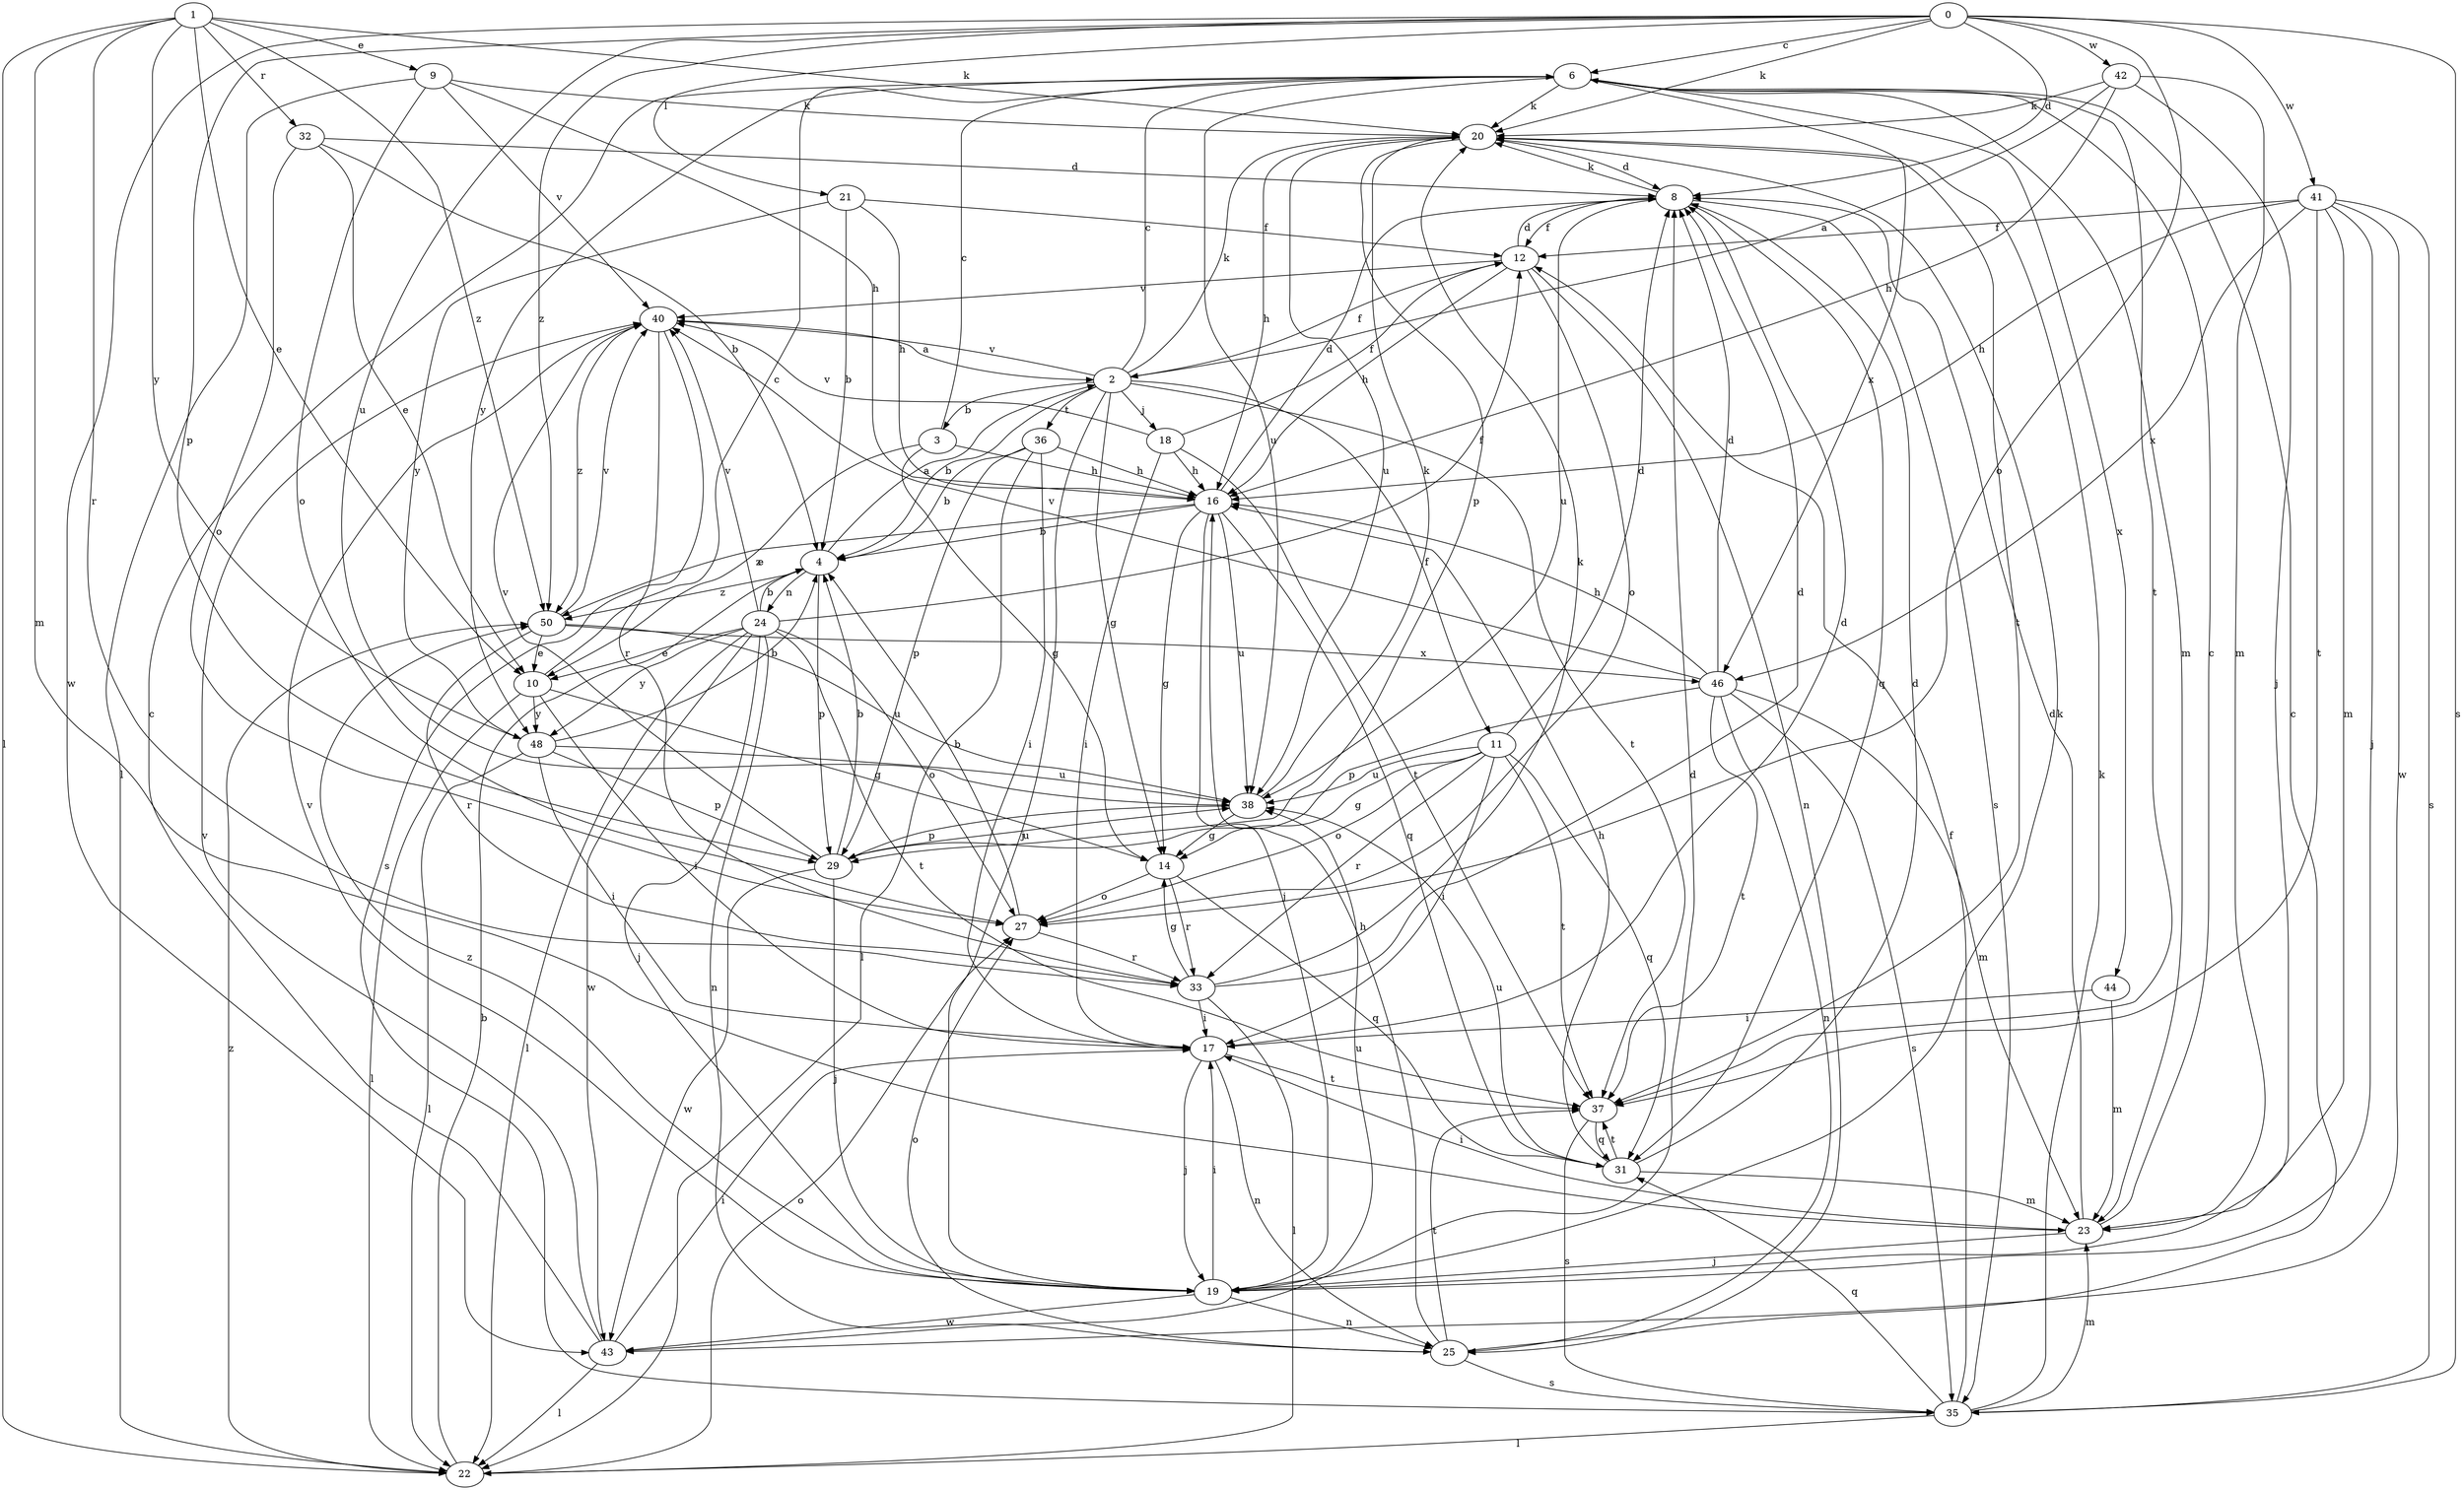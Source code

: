 strict digraph  {
0;
1;
2;
3;
4;
6;
8;
9;
10;
11;
12;
14;
16;
17;
18;
19;
20;
21;
22;
23;
24;
25;
27;
29;
31;
32;
33;
35;
36;
37;
38;
40;
41;
42;
43;
44;
46;
48;
50;
0 -> 6  [label=c];
0 -> 8  [label=d];
0 -> 20  [label=k];
0 -> 21  [label=l];
0 -> 27  [label=o];
0 -> 29  [label=p];
0 -> 35  [label=s];
0 -> 38  [label=u];
0 -> 41  [label=w];
0 -> 42  [label=w];
0 -> 43  [label=w];
0 -> 50  [label=z];
1 -> 9  [label=e];
1 -> 10  [label=e];
1 -> 20  [label=k];
1 -> 22  [label=l];
1 -> 23  [label=m];
1 -> 32  [label=r];
1 -> 33  [label=r];
1 -> 48  [label=y];
1 -> 50  [label=z];
2 -> 3  [label=b];
2 -> 4  [label=b];
2 -> 6  [label=c];
2 -> 11  [label=f];
2 -> 12  [label=f];
2 -> 14  [label=g];
2 -> 18  [label=j];
2 -> 19  [label=j];
2 -> 20  [label=k];
2 -> 36  [label=t];
2 -> 37  [label=t];
2 -> 40  [label=v];
3 -> 6  [label=c];
3 -> 10  [label=e];
3 -> 14  [label=g];
3 -> 16  [label=h];
4 -> 2  [label=a];
4 -> 24  [label=n];
4 -> 29  [label=p];
4 -> 50  [label=z];
6 -> 20  [label=k];
6 -> 23  [label=m];
6 -> 37  [label=t];
6 -> 38  [label=u];
6 -> 44  [label=x];
6 -> 46  [label=x];
6 -> 48  [label=y];
8 -> 12  [label=f];
8 -> 20  [label=k];
8 -> 31  [label=q];
8 -> 35  [label=s];
8 -> 38  [label=u];
9 -> 16  [label=h];
9 -> 20  [label=k];
9 -> 22  [label=l];
9 -> 27  [label=o];
9 -> 40  [label=v];
10 -> 6  [label=c];
10 -> 14  [label=g];
10 -> 17  [label=i];
10 -> 22  [label=l];
10 -> 48  [label=y];
11 -> 8  [label=d];
11 -> 14  [label=g];
11 -> 17  [label=i];
11 -> 27  [label=o];
11 -> 31  [label=q];
11 -> 33  [label=r];
11 -> 37  [label=t];
11 -> 38  [label=u];
12 -> 8  [label=d];
12 -> 16  [label=h];
12 -> 25  [label=n];
12 -> 27  [label=o];
12 -> 40  [label=v];
14 -> 27  [label=o];
14 -> 31  [label=q];
14 -> 33  [label=r];
16 -> 4  [label=b];
16 -> 8  [label=d];
16 -> 14  [label=g];
16 -> 19  [label=j];
16 -> 31  [label=q];
16 -> 38  [label=u];
16 -> 50  [label=z];
17 -> 8  [label=d];
17 -> 19  [label=j];
17 -> 25  [label=n];
17 -> 37  [label=t];
18 -> 12  [label=f];
18 -> 16  [label=h];
18 -> 17  [label=i];
18 -> 37  [label=t];
18 -> 40  [label=v];
19 -> 17  [label=i];
19 -> 20  [label=k];
19 -> 25  [label=n];
19 -> 38  [label=u];
19 -> 40  [label=v];
19 -> 43  [label=w];
19 -> 50  [label=z];
20 -> 8  [label=d];
20 -> 16  [label=h];
20 -> 29  [label=p];
20 -> 37  [label=t];
20 -> 38  [label=u];
21 -> 4  [label=b];
21 -> 12  [label=f];
21 -> 16  [label=h];
21 -> 48  [label=y];
22 -> 4  [label=b];
22 -> 27  [label=o];
22 -> 50  [label=z];
23 -> 6  [label=c];
23 -> 8  [label=d];
23 -> 17  [label=i];
23 -> 19  [label=j];
24 -> 4  [label=b];
24 -> 10  [label=e];
24 -> 12  [label=f];
24 -> 19  [label=j];
24 -> 22  [label=l];
24 -> 25  [label=n];
24 -> 27  [label=o];
24 -> 37  [label=t];
24 -> 40  [label=v];
24 -> 43  [label=w];
24 -> 48  [label=y];
25 -> 6  [label=c];
25 -> 16  [label=h];
25 -> 27  [label=o];
25 -> 35  [label=s];
25 -> 37  [label=t];
27 -> 4  [label=b];
27 -> 33  [label=r];
29 -> 4  [label=b];
29 -> 19  [label=j];
29 -> 38  [label=u];
29 -> 40  [label=v];
29 -> 43  [label=w];
31 -> 8  [label=d];
31 -> 16  [label=h];
31 -> 23  [label=m];
31 -> 37  [label=t];
31 -> 38  [label=u];
32 -> 4  [label=b];
32 -> 8  [label=d];
32 -> 10  [label=e];
32 -> 27  [label=o];
33 -> 8  [label=d];
33 -> 14  [label=g];
33 -> 17  [label=i];
33 -> 20  [label=k];
33 -> 22  [label=l];
35 -> 12  [label=f];
35 -> 20  [label=k];
35 -> 22  [label=l];
35 -> 23  [label=m];
35 -> 31  [label=q];
36 -> 4  [label=b];
36 -> 16  [label=h];
36 -> 17  [label=i];
36 -> 22  [label=l];
36 -> 29  [label=p];
37 -> 31  [label=q];
37 -> 35  [label=s];
38 -> 14  [label=g];
38 -> 20  [label=k];
38 -> 29  [label=p];
40 -> 2  [label=a];
40 -> 33  [label=r];
40 -> 35  [label=s];
40 -> 50  [label=z];
41 -> 12  [label=f];
41 -> 16  [label=h];
41 -> 19  [label=j];
41 -> 23  [label=m];
41 -> 35  [label=s];
41 -> 37  [label=t];
41 -> 43  [label=w];
41 -> 46  [label=x];
42 -> 2  [label=a];
42 -> 16  [label=h];
42 -> 19  [label=j];
42 -> 20  [label=k];
42 -> 23  [label=m];
43 -> 6  [label=c];
43 -> 8  [label=d];
43 -> 17  [label=i];
43 -> 22  [label=l];
43 -> 40  [label=v];
44 -> 17  [label=i];
44 -> 23  [label=m];
46 -> 8  [label=d];
46 -> 16  [label=h];
46 -> 23  [label=m];
46 -> 25  [label=n];
46 -> 29  [label=p];
46 -> 35  [label=s];
46 -> 37  [label=t];
46 -> 40  [label=v];
48 -> 4  [label=b];
48 -> 17  [label=i];
48 -> 22  [label=l];
48 -> 29  [label=p];
48 -> 38  [label=u];
50 -> 10  [label=e];
50 -> 33  [label=r];
50 -> 38  [label=u];
50 -> 40  [label=v];
50 -> 46  [label=x];
}
